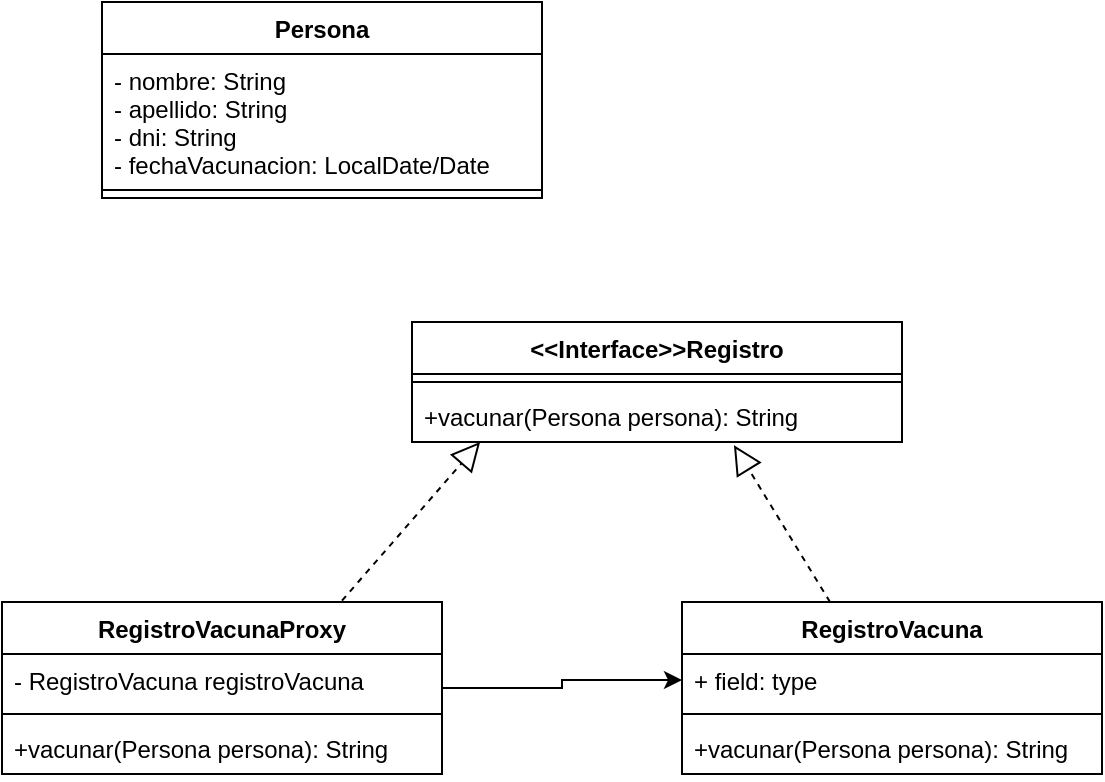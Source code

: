 <mxfile version="18.0.8" type="device"><diagram id="0HKXkjGQA-z_9sFrdQRC" name="Page-1"><mxGraphModel dx="603" dy="519" grid="1" gridSize="10" guides="1" tooltips="1" connect="1" arrows="1" fold="1" page="1" pageScale="1" pageWidth="850" pageHeight="1100" math="0" shadow="0"><root><mxCell id="0"/><mxCell id="1" parent="0"/><mxCell id="_TTwGyuwo1Srkb80dasE-19" style="edgeStyle=orthogonalEdgeStyle;rounded=0;orthogonalLoop=1;jettySize=auto;html=1;entryX=0;entryY=0.5;entryDx=0;entryDy=0;" edge="1" parent="1" source="_TTwGyuwo1Srkb80dasE-1" target="_TTwGyuwo1Srkb80dasE-10"><mxGeometry relative="1" as="geometry"/></mxCell><mxCell id="_TTwGyuwo1Srkb80dasE-1" value="RegistroVacunaProxy" style="swimlane;fontStyle=1;align=center;verticalAlign=top;childLayout=stackLayout;horizontal=1;startSize=26;horizontalStack=0;resizeParent=1;resizeParentMax=0;resizeLast=0;collapsible=1;marginBottom=0;" vertex="1" parent="1"><mxGeometry x="140" y="310" width="220" height="86" as="geometry"/></mxCell><mxCell id="_TTwGyuwo1Srkb80dasE-2" value="- RegistroVacuna registroVacuna" style="text;strokeColor=none;fillColor=none;align=left;verticalAlign=top;spacingLeft=4;spacingRight=4;overflow=hidden;rotatable=0;points=[[0,0.5],[1,0.5]];portConstraint=eastwest;" vertex="1" parent="_TTwGyuwo1Srkb80dasE-1"><mxGeometry y="26" width="220" height="26" as="geometry"/></mxCell><mxCell id="_TTwGyuwo1Srkb80dasE-3" value="" style="line;strokeWidth=1;fillColor=none;align=left;verticalAlign=middle;spacingTop=-1;spacingLeft=3;spacingRight=3;rotatable=0;labelPosition=right;points=[];portConstraint=eastwest;" vertex="1" parent="_TTwGyuwo1Srkb80dasE-1"><mxGeometry y="52" width="220" height="8" as="geometry"/></mxCell><mxCell id="_TTwGyuwo1Srkb80dasE-4" value="+vacunar(Persona persona): String" style="text;strokeColor=none;fillColor=none;align=left;verticalAlign=top;spacingLeft=4;spacingRight=4;overflow=hidden;rotatable=0;points=[[0,0.5],[1,0.5]];portConstraint=eastwest;" vertex="1" parent="_TTwGyuwo1Srkb80dasE-1"><mxGeometry y="60" width="220" height="26" as="geometry"/></mxCell><mxCell id="_TTwGyuwo1Srkb80dasE-5" value="Persona" style="swimlane;fontStyle=1;align=center;verticalAlign=top;childLayout=stackLayout;horizontal=1;startSize=26;horizontalStack=0;resizeParent=1;resizeParentMax=0;resizeLast=0;collapsible=1;marginBottom=0;" vertex="1" parent="1"><mxGeometry x="190" y="10" width="220" height="98" as="geometry"/></mxCell><mxCell id="_TTwGyuwo1Srkb80dasE-6" value="- nombre: String&#10;- apellido: String&#10;- dni: String&#10;- fechaVacunacion: LocalDate/Date" style="text;strokeColor=none;fillColor=none;align=left;verticalAlign=top;spacingLeft=4;spacingRight=4;overflow=hidden;rotatable=0;points=[[0,0.5],[1,0.5]];portConstraint=eastwest;" vertex="1" parent="_TTwGyuwo1Srkb80dasE-5"><mxGeometry y="26" width="220" height="64" as="geometry"/></mxCell><mxCell id="_TTwGyuwo1Srkb80dasE-7" value="" style="line;strokeWidth=1;fillColor=none;align=left;verticalAlign=middle;spacingTop=-1;spacingLeft=3;spacingRight=3;rotatable=0;labelPosition=right;points=[];portConstraint=eastwest;" vertex="1" parent="_TTwGyuwo1Srkb80dasE-5"><mxGeometry y="90" width="220" height="8" as="geometry"/></mxCell><mxCell id="_TTwGyuwo1Srkb80dasE-9" value="RegistroVacuna" style="swimlane;fontStyle=1;align=center;verticalAlign=top;childLayout=stackLayout;horizontal=1;startSize=26;horizontalStack=0;resizeParent=1;resizeParentMax=0;resizeLast=0;collapsible=1;marginBottom=0;" vertex="1" parent="1"><mxGeometry x="480" y="310" width="210" height="86" as="geometry"/></mxCell><mxCell id="_TTwGyuwo1Srkb80dasE-10" value="+ field: type" style="text;strokeColor=none;fillColor=none;align=left;verticalAlign=top;spacingLeft=4;spacingRight=4;overflow=hidden;rotatable=0;points=[[0,0.5],[1,0.5]];portConstraint=eastwest;" vertex="1" parent="_TTwGyuwo1Srkb80dasE-9"><mxGeometry y="26" width="210" height="26" as="geometry"/></mxCell><mxCell id="_TTwGyuwo1Srkb80dasE-11" value="" style="line;strokeWidth=1;fillColor=none;align=left;verticalAlign=middle;spacingTop=-1;spacingLeft=3;spacingRight=3;rotatable=0;labelPosition=right;points=[];portConstraint=eastwest;" vertex="1" parent="_TTwGyuwo1Srkb80dasE-9"><mxGeometry y="52" width="210" height="8" as="geometry"/></mxCell><mxCell id="_TTwGyuwo1Srkb80dasE-12" value="+vacunar(Persona persona): String" style="text;strokeColor=none;fillColor=none;align=left;verticalAlign=top;spacingLeft=4;spacingRight=4;overflow=hidden;rotatable=0;points=[[0,0.5],[1,0.5]];portConstraint=eastwest;" vertex="1" parent="_TTwGyuwo1Srkb80dasE-9"><mxGeometry y="60" width="210" height="26" as="geometry"/></mxCell><mxCell id="_TTwGyuwo1Srkb80dasE-13" value="&lt;&lt;Interface&gt;&gt;Registro" style="swimlane;fontStyle=1;align=center;verticalAlign=top;childLayout=stackLayout;horizontal=1;startSize=26;horizontalStack=0;resizeParent=1;resizeParentMax=0;resizeLast=0;collapsible=1;marginBottom=0;" vertex="1" parent="1"><mxGeometry x="345" y="170" width="245" height="60" as="geometry"/></mxCell><mxCell id="_TTwGyuwo1Srkb80dasE-15" value="" style="line;strokeWidth=1;fillColor=none;align=left;verticalAlign=middle;spacingTop=-1;spacingLeft=3;spacingRight=3;rotatable=0;labelPosition=right;points=[];portConstraint=eastwest;" vertex="1" parent="_TTwGyuwo1Srkb80dasE-13"><mxGeometry y="26" width="245" height="8" as="geometry"/></mxCell><mxCell id="_TTwGyuwo1Srkb80dasE-16" value="+vacunar(Persona persona): String" style="text;strokeColor=none;fillColor=none;align=left;verticalAlign=top;spacingLeft=4;spacingRight=4;overflow=hidden;rotatable=0;points=[[0,0.5],[1,0.5]];portConstraint=eastwest;" vertex="1" parent="_TTwGyuwo1Srkb80dasE-13"><mxGeometry y="34" width="245" height="26" as="geometry"/></mxCell><mxCell id="_TTwGyuwo1Srkb80dasE-17" value="" style="endArrow=block;dashed=1;endFill=0;endSize=12;html=1;rounded=0;entryX=0.139;entryY=0.999;entryDx=0;entryDy=0;entryPerimeter=0;" edge="1" parent="1" target="_TTwGyuwo1Srkb80dasE-16"><mxGeometry width="160" relative="1" as="geometry"><mxPoint x="310" y="309.31" as="sourcePoint"/><mxPoint x="470" y="309.31" as="targetPoint"/></mxGeometry></mxCell><mxCell id="_TTwGyuwo1Srkb80dasE-18" value="" style="endArrow=block;dashed=1;endFill=0;endSize=12;html=1;rounded=0;entryX=0.657;entryY=1.06;entryDx=0;entryDy=0;entryPerimeter=0;" edge="1" parent="1" target="_TTwGyuwo1Srkb80dasE-16"><mxGeometry width="160" relative="1" as="geometry"><mxPoint x="554.02" y="310.0" as="sourcePoint"/><mxPoint x="590" y="226.514" as="targetPoint"/></mxGeometry></mxCell></root></mxGraphModel></diagram></mxfile>